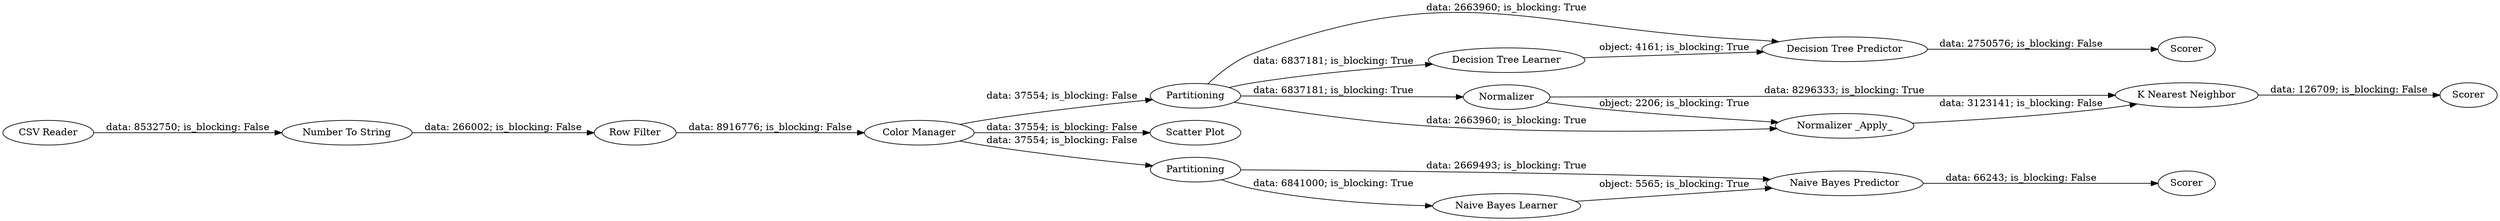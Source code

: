 digraph {
	"4458139344534305162_12" [label="K Nearest Neighbor"]
	"4458139344534305162_7" [label="Decision Tree Predictor"]
	"4458139344534305162_17" [label=Scorer]
	"4458139344534305162_4" [label=Partitioning]
	"4458139344534305162_1" [label="CSV Reader"]
	"4458139344534305162_6" [label="Decision Tree Learner"]
	"4458139344534305162_16" [label="Naive Bayes Predictor"]
	"4458139344534305162_9" [label="Number To String"]
	"4458139344534305162_8" [label=Scorer]
	"4458139344534305162_10" [label=Normalizer]
	"4458139344534305162_13" [label=Scorer]
	"4458139344534305162_3" [label="Color Manager"]
	"4458139344534305162_5" [label="Scatter Plot"]
	"4458139344534305162_2" [label="Row Filter"]
	"4458139344534305162_15" [label="Naive Bayes Learner"]
	"4458139344534305162_11" [label="Normalizer _Apply_"]
	"4458139344534305162_14" [label=Partitioning]
	"4458139344534305162_10" -> "4458139344534305162_12" [label="data: 8296333; is_blocking: True"]
	"4458139344534305162_7" -> "4458139344534305162_8" [label="data: 2750576; is_blocking: False"]
	"4458139344534305162_4" -> "4458139344534305162_11" [label="data: 2663960; is_blocking: True"]
	"4458139344534305162_6" -> "4458139344534305162_7" [label="object: 4161; is_blocking: True"]
	"4458139344534305162_4" -> "4458139344534305162_7" [label="data: 2663960; is_blocking: True"]
	"4458139344534305162_3" -> "4458139344534305162_5" [label="data: 37554; is_blocking: False"]
	"4458139344534305162_10" -> "4458139344534305162_11" [label="object: 2206; is_blocking: True"]
	"4458139344534305162_1" -> "4458139344534305162_9" [label="data: 8532750; is_blocking: False"]
	"4458139344534305162_12" -> "4458139344534305162_13" [label="data: 126709; is_blocking: False"]
	"4458139344534305162_3" -> "4458139344534305162_14" [label="data: 37554; is_blocking: False"]
	"4458139344534305162_4" -> "4458139344534305162_6" [label="data: 6837181; is_blocking: True"]
	"4458139344534305162_14" -> "4458139344534305162_16" [label="data: 2669493; is_blocking: True"]
	"4458139344534305162_16" -> "4458139344534305162_17" [label="data: 66243; is_blocking: False"]
	"4458139344534305162_15" -> "4458139344534305162_16" [label="object: 5565; is_blocking: True"]
	"4458139344534305162_9" -> "4458139344534305162_2" [label="data: 266002; is_blocking: False"]
	"4458139344534305162_14" -> "4458139344534305162_15" [label="data: 6841000; is_blocking: True"]
	"4458139344534305162_2" -> "4458139344534305162_3" [label="data: 8916776; is_blocking: False"]
	"4458139344534305162_4" -> "4458139344534305162_10" [label="data: 6837181; is_blocking: True"]
	"4458139344534305162_11" -> "4458139344534305162_12" [label="data: 3123141; is_blocking: False"]
	"4458139344534305162_3" -> "4458139344534305162_4" [label="data: 37554; is_blocking: False"]
	rankdir=LR
}
